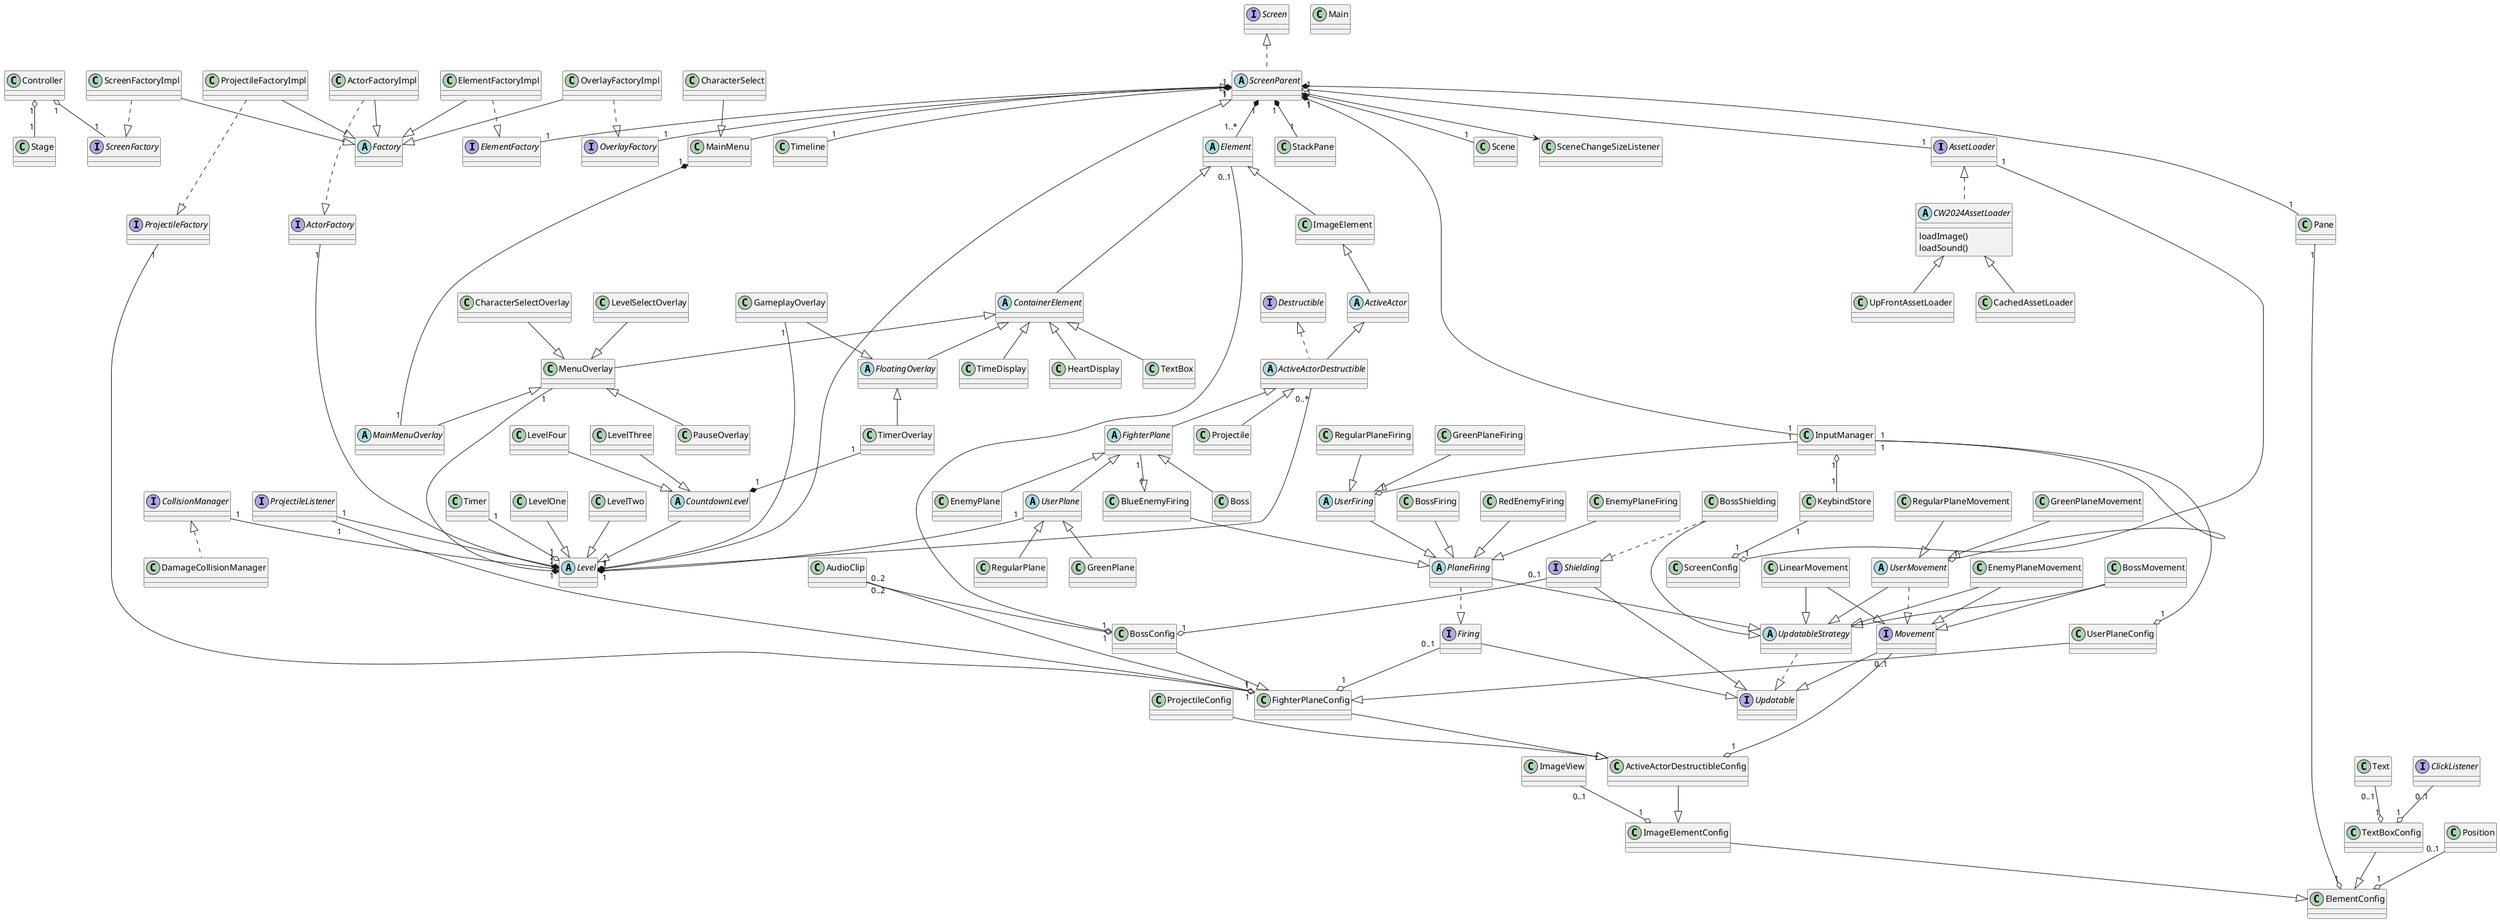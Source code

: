@startuml
'https://plantuml.com/class-diagram

'Asset Loaders
interface AssetLoader
abstract class CW2024AssetLoader {
    loadImage()
    loadSound()
}
class CachedAssetLoader
class UpFrontAssetLoader

AssetLoader <|.. CW2024AssetLoader
CW2024AssetLoader <|-- CachedAssetLoader
CW2024AssetLoader <|-- UpFrontAssetLoader

'Elements excluding actors
abstract class Element
abstract class ContainerElement
class TextBox
class TimeDisplay
class ImageElement
class HeartDisplay

Element <|-- ContainerElement
Element <|-- ImageElement
ContainerElement <|-- TextBox
ContainerElement <|-- TimeDisplay
ContainerElement <|-- HeartDisplay

'Strategies
interface Firing
interface Movement
interface Shielding
interface Updatable
Firing --|> Updatable
Movement --|> Updatable
Shielding --|> Updatable

abstract class UpdatableStrategy
abstract class PlaneFiring
class EnemyPlaneFiring
class BossFiring
class BlueEnemyFiring
class RedEnemyFiring
abstract class UserFiring
class RegularPlaneFiring
class GreenPlaneFiring

UpdatableStrategy ..|> Updatable
PlaneFiring --|> UpdatableStrategy
PlaneFiring ..|> Firing

EnemyPlaneFiring --|> PlaneFiring
BossFiring --|> PlaneFiring
BlueEnemyFiring --|> PlaneFiring
FighterPlane "1" --|> "1" BlueEnemyFiring
RedEnemyFiring --|> PlaneFiring

UserFiring --|> PlaneFiring
InputManager "1" --o "1" UserFiring
RegularPlaneFiring --|> UserFiring
GreenPlaneFiring --|> UserFiring

class EnemyPlaneMovement
EnemyPlaneMovement --|> UpdatableStrategy
EnemyPlaneMovement --|> Movement

class BossMovement
BossMovement --|> UpdatableStrategy
BossMovement --|> Movement

abstract class UserMovement
class RegularPlaneMovement
UserMovement --|> UpdatableStrategy
UserMovement ..|> Movement
InputManager "1" --o "1" UserMovement
RegularPlaneMovement --|> UserMovement
GreenPlaneMovement --|> UserMovement

class LinearMovement
LinearMovement --|> UpdatableStrategy
LinearMovement --|> Movement

class BossShielding
BossShielding --|> UpdatableStrategy
BossShielding ..|> Shielding

'Actors
interface Destructible
abstract class ActiveActor
abstract class ActiveActorDestructible
abstract class FighterPlane
abstract class UserPlane
class RegularPlane
class GreenPlane
class EnemyPlane
class Boss
class Projectile

ImageElement <|-- ActiveActor
ActiveActor <|-- ActiveActorDestructible
Destructible <|.. ActiveActorDestructible
ActiveActorDestructible <|-- FighterPlane
ActiveActorDestructible <|-- Projectile
FighterPlane <|-- Boss
FighterPlane <|-- EnemyPlane
FighterPlane <|-- UserPlane
UserPlane <|-- RegularPlane
UserPlane <|-- GreenPlane

'Game startup
class Main
class Controller
class Stage
interface ScreenFactory
Controller "1" o-- "1" Stage
Controller "1" o-- "1" ScreenFactory

'Managers
class KeybindStore
class InputManager
interface CollisionManager
class DamageCollisionManager

InputManager "1" o-- "1" KeybindStore
CollisionManager <|.. DamageCollisionManager

'Factories
interface ActorFactory
interface ElementFactory
interface OverlayFactory
interface ProjectileFactory
interface ScreenFactory
class ActorFactoryImpl
class ElementFactoryImpl
class OverlayFactoryImpl
class ProjectileFactoryImpl
class ScreenFactoryImpl

abstract class Factory

ActorFactoryImpl ..|> ActorFactory
ActorFactoryImpl --|> Factory
ElementFactoryImpl ..|> ElementFactory
ElementFactoryImpl --|> Factory
OverlayFactoryImpl ..|> OverlayFactory
OverlayFactoryImpl --|> Factory
ProjectileFactoryImpl ..|> ProjectileFactory
ProjectileFactoryImpl --|> Factory
ScreenFactoryImpl ..|> ScreenFactory
ScreenFactoryImpl --|> Factory

'Overlays
class MenuOverlay
abstract class FloatingOverlay
class PauseOverlay
class TimerOverlay
abstract class MainMenuOverlay
class LevelSelectOverlay
class GameplayOverlay
class CharacterSelectOverlay

ContainerElement <|-- FloatingOverlay
FloatingOverlay <|-- TimerOverlay
ContainerElement <|-- MenuOverlay
CharacterSelectOverlay --|> MenuOverlay
MenuOverlay <|-- MainMenuOverlay
MenuOverlay <|-- PauseOverlay
GameplayOverlay --|> FloatingOverlay
LevelSelectOverlay --|> MenuOverlay

'The Screens
interface Screen
abstract class ScreenParent
Screen <|.. ScreenParent
ScreenParent "1" *-- "1" InputManager
ScreenParent "1" o-- "1" AssetLoader
ScreenParent "1" *-- "1" ElementFactory
ScreenParent "1" *-- "1" OverlayFactory
ScreenParent "1" *-- "1" Timeline
ScreenParent "1" *-- "1..*" Element
ScreenParent "1" *-- "1" Pane
ScreenParent "1" *-- "1" StackPane
ScreenParent "1" *-- "1" Scene

class MainMenu
class CharacterSelect
class Timer
abstract class Level
interface ProjectileListener
ScreenParent <|-- MainMenu
MainMenu "1" *-- "1" MainMenuOverlay
CharacterSelect --|> MainMenu
Level --|> ScreenParent
UserPlane "1" --* "1" Level
CollisionManager "1" --o "1" Level
GameplayOverlay "1" --* "1" Level
MenuOverlay "1" --* "1" Level
ProjectileListener "1" --* "1" Level
ActorFactory "1" --* "1" Level
Timer "1" --o "1" Level
ActiveActorDestructible "0..*" --* "1" Level

class LevelOne
LevelOne --|> Level
LevelTwo --|> Level
abstract class CountdownLevel
CountdownLevel --|> Level
TimerOverlay "1" --* "1" CountdownLevel
LevelThree --|> CountdownLevel
LevelFour --|> CountdownLevel

'Configs
class ElementConfig
class ImageElementConfig
class ImageView
class ActiveActorDestructibleConfig
class FighterPlaneConfig
class AudioClip
class UserPlaneConfig
class BossConfig
class TextBoxConfig
class ProjectileConfig
class ScreenConfig
interface ClickListener

Pane "1" --o "1" ElementConfig
Position "0..1" --o "1" ElementConfig

ImageElementConfig --|> ElementConfig
ImageView "0..1" --o "1" ImageElementConfig

ActiveActorDestructibleConfig --|> ImageElementConfig
Movement "0..1" --o "1" ActiveActorDestructibleConfig

FighterPlaneConfig --|> ActiveActorDestructibleConfig
Firing "0..1" --o "1" FighterPlaneConfig
ProjectileFactory "1" --o "1" FighterPlaneConfig
ProjectileListener "1" --o "1" FighterPlaneConfig
AudioClip "0..2" --o "1" FighterPlaneConfig

UserPlaneConfig --|> FighterPlaneConfig
InputManager "1" --o "1" UserPlaneConfig

BossConfig --|> FighterPlaneConfig
Shielding "0..1" --o "1" BossConfig
Element "0..1" --o "1" BossConfig
AudioClip "0..2" --o "1" BossConfig

TextBoxConfig --|> ElementConfig
ClickListener "0..1" --o "1" TextBoxConfig
Text "0..1" --o "1" TextBoxConfig

ProjectileConfig --|> ActiveActorDestructibleConfig

KeybindStore "1" --o "1" ScreenConfig
AssetLoader "1" --o "1" ScreenConfig

class SceneChangeSizeListener
ScreenParent --> SceneChangeSizeListener




@enduml